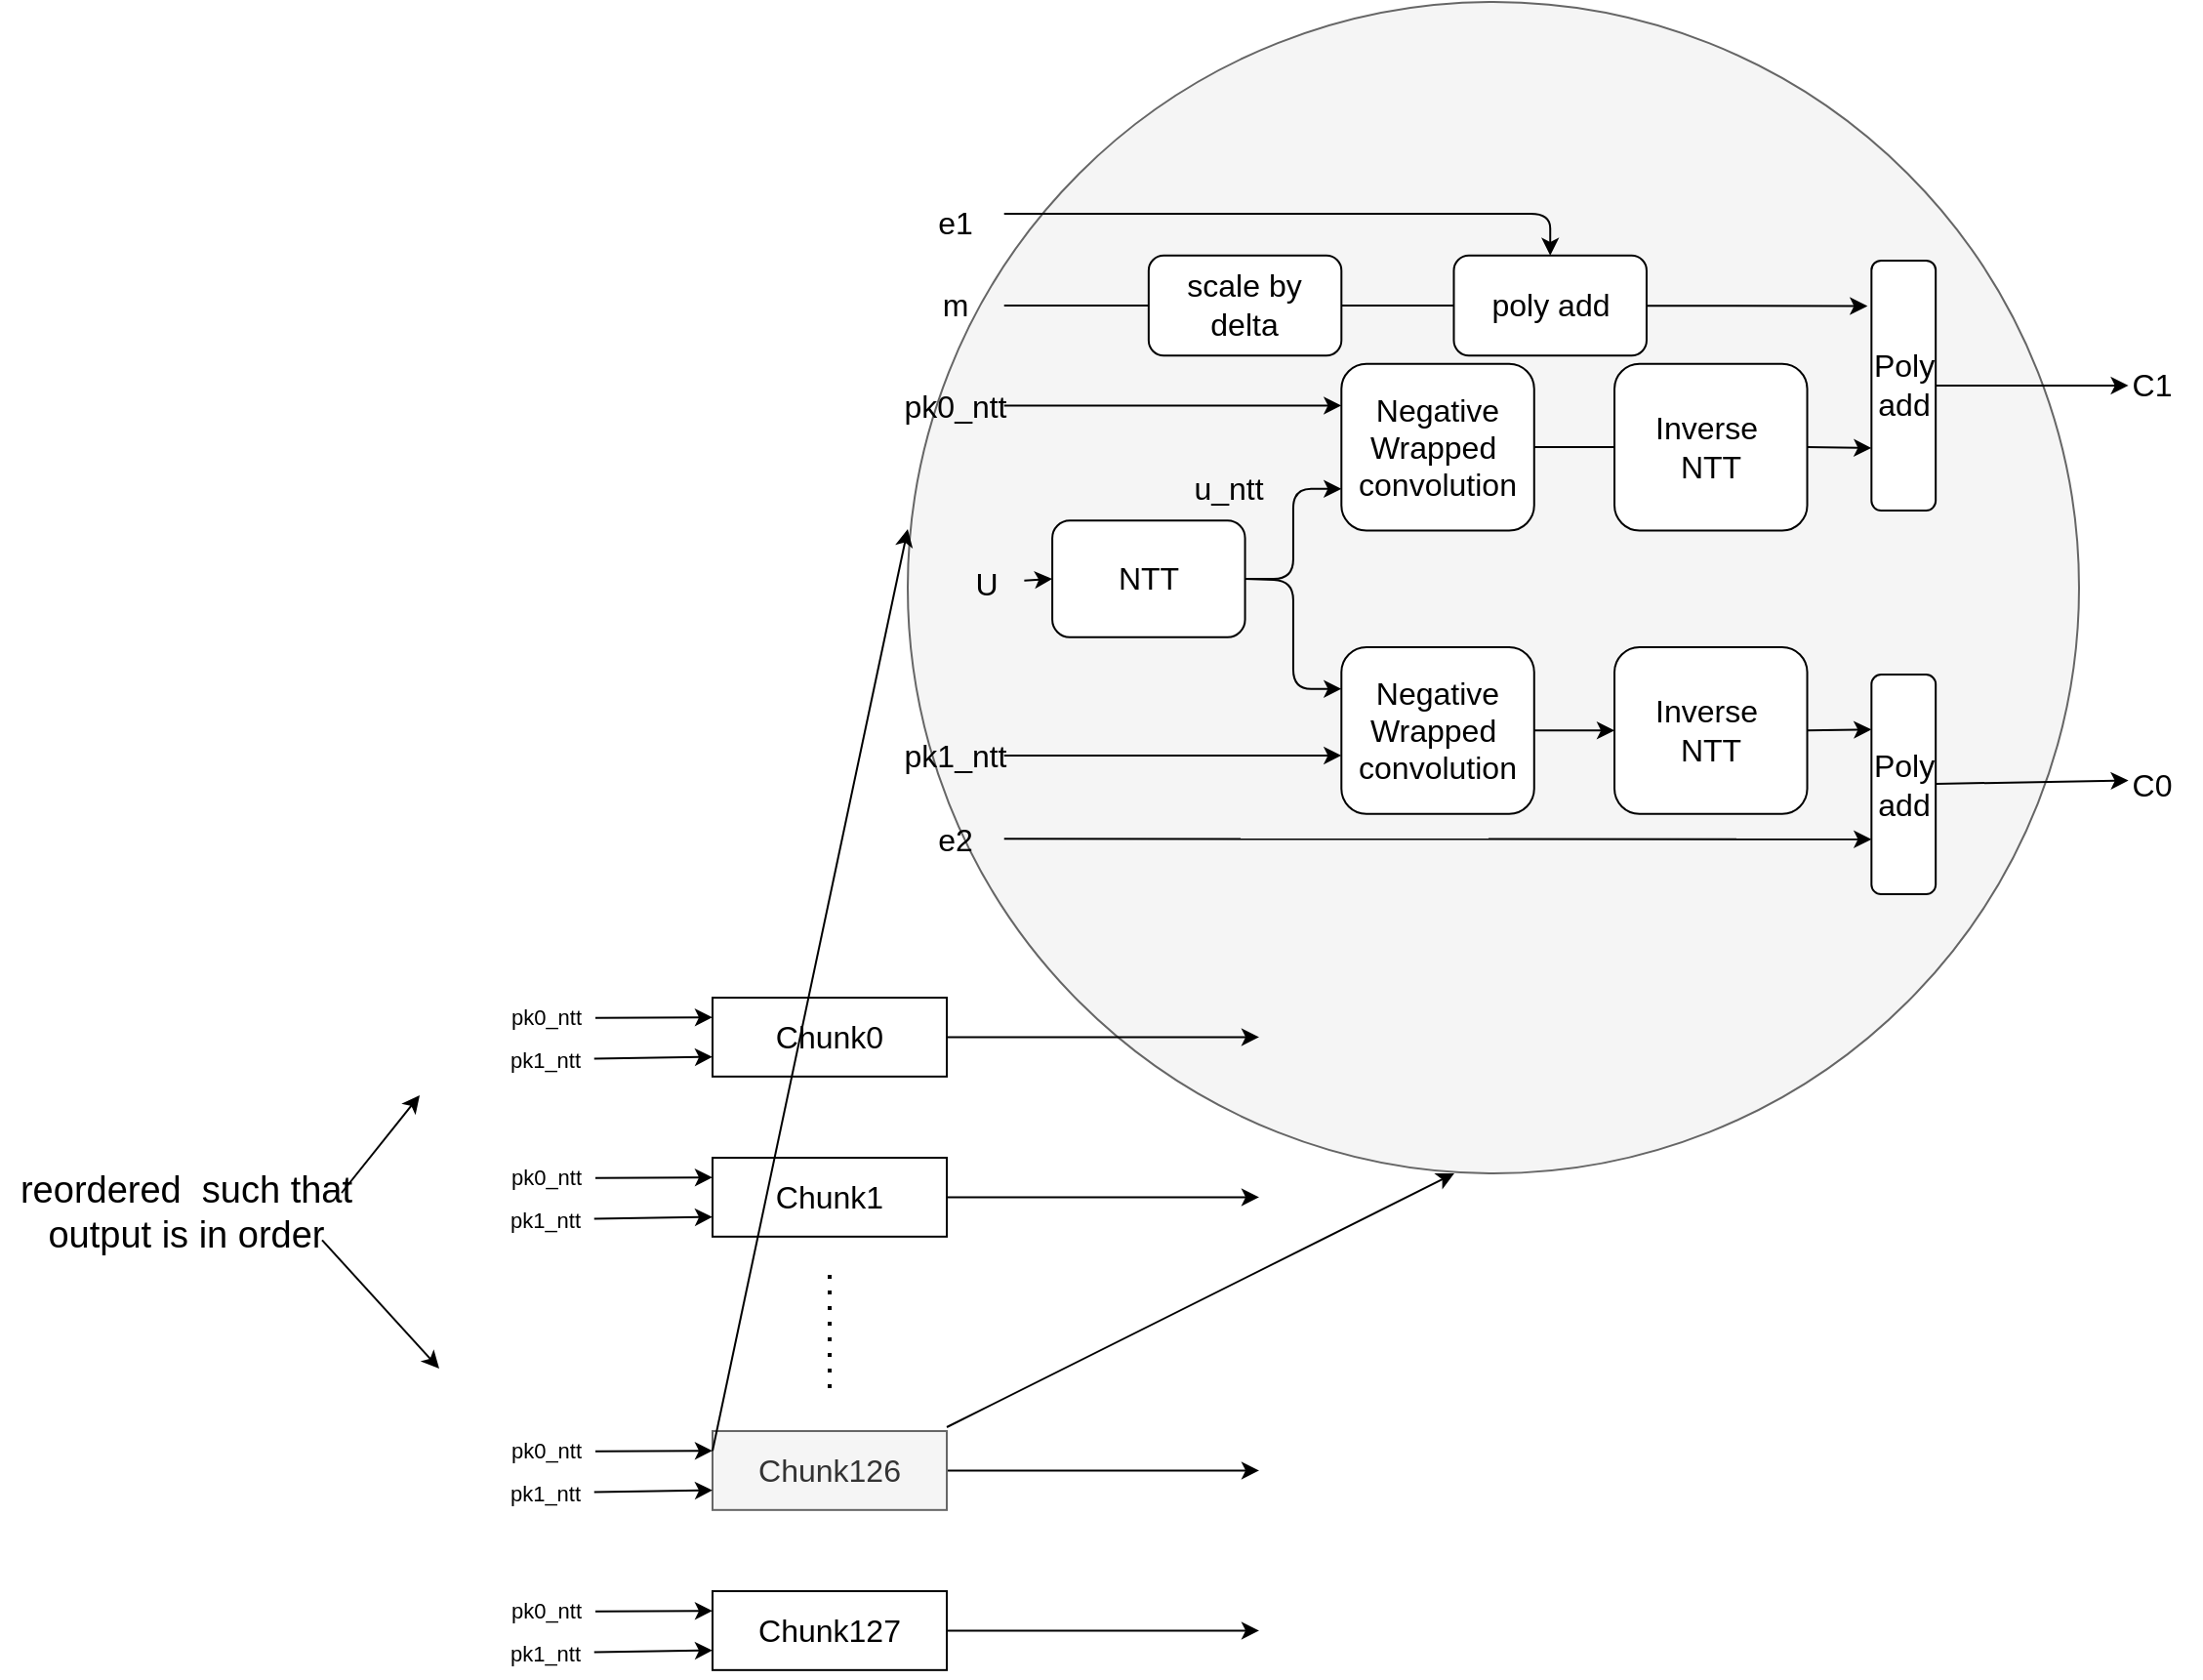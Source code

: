 <mxfile>
    <diagram id="xaRmOzxselG4cbCUnS4W" name="Page-1">
        <mxGraphModel dx="4161" dy="2075" grid="1" gridSize="10" guides="1" tooltips="1" connect="1" arrows="1" fold="1" page="1" pageScale="1" pageWidth="1169" pageHeight="827" math="0" shadow="0">
            <root>
                <mxCell id="0"/>
                <mxCell id="1" parent="0"/>
                <mxCell id="49" value="" style="group;fontSize=16;" vertex="1" connectable="0" parent="1">
                    <mxGeometry x="-740" y="50" width="662.089" height="500" as="geometry"/>
                </mxCell>
                <mxCell id="138" value="" style="ellipse;whiteSpace=wrap;html=1;aspect=fixed;fontSize=19;fillColor=#f5f5f5;fontColor=#333333;strokeColor=#666666;" vertex="1" parent="49">
                    <mxGeometry y="-100" width="600" height="600" as="geometry"/>
                </mxCell>
                <mxCell id="18" value="NTT" style="rounded=1;whiteSpace=wrap;html=1;fontSize=16;" vertex="1" parent="49">
                    <mxGeometry x="74.051" y="165.61" width="98.734" height="59.756" as="geometry"/>
                </mxCell>
                <mxCell id="14" style="edgeStyle=none;html=1;fontSize=16;" edge="1" parent="49" source="2">
                    <mxGeometry relative="1" as="geometry">
                        <mxPoint x="419.62" y="128.049" as="targetPoint"/>
                    </mxGeometry>
                </mxCell>
                <mxCell id="2" value="Negative Wrapped&amp;nbsp;&lt;br style=&quot;font-size: 16px;&quot;&gt;convolution" style="rounded=1;whiteSpace=wrap;html=1;fontSize=16;" vertex="1" parent="49">
                    <mxGeometry x="222.152" y="85.366" width="98.734" height="85.366" as="geometry"/>
                </mxCell>
                <mxCell id="10" value="" style="endArrow=classic;html=1;entryX=0;entryY=0.25;entryDx=0;entryDy=0;exitX=1;exitY=0.5;exitDx=0;exitDy=0;fontSize=16;" edge="1" parent="49" source="11" target="2">
                    <mxGeometry width="50" height="50" relative="1" as="geometry">
                        <mxPoint x="172.785" y="106.707" as="sourcePoint"/>
                        <mxPoint x="263.291" y="153.659" as="targetPoint"/>
                    </mxGeometry>
                </mxCell>
                <mxCell id="11" value="pk0_ntt" style="text;html=1;strokeColor=none;fillColor=none;align=center;verticalAlign=middle;whiteSpace=wrap;rounded=0;fontSize=16;" vertex="1" parent="49">
                    <mxGeometry y="93.902" width="49.367" height="25.61" as="geometry"/>
                </mxCell>
                <mxCell id="13" style="edgeStyle=none;html=1;entryX=0;entryY=0.75;entryDx=0;entryDy=0;exitX=1;exitY=0.5;exitDx=0;exitDy=0;fontSize=16;" edge="1" parent="49" source="18" target="2">
                    <mxGeometry relative="1" as="geometry">
                        <Array as="points">
                            <mxPoint x="197.468" y="195.488"/>
                            <mxPoint x="197.468" y="149.39"/>
                        </Array>
                    </mxGeometry>
                </mxCell>
                <mxCell id="12" value="u_ntt" style="text;html=1;strokeColor=none;fillColor=none;align=center;verticalAlign=middle;whiteSpace=wrap;rounded=0;fontSize=16;" vertex="1" parent="49">
                    <mxGeometry x="139.873" y="136.585" width="49.367" height="25.61" as="geometry"/>
                </mxCell>
                <mxCell id="15" value="Inverse&amp;nbsp;&lt;br style=&quot;font-size: 16px;&quot;&gt;NTT" style="rounded=1;whiteSpace=wrap;html=1;fontSize=16;" vertex="1" parent="49">
                    <mxGeometry x="362.025" y="85.366" width="98.734" height="85.366" as="geometry"/>
                </mxCell>
                <mxCell id="16" value="" style="endArrow=classic;html=1;exitX=1;exitY=0.5;exitDx=0;exitDy=0;entryX=0;entryY=0.75;entryDx=0;entryDy=0;fontSize=16;" edge="1" parent="49" source="15" target="21">
                    <mxGeometry width="50" height="50" relative="1" as="geometry">
                        <mxPoint x="493.671" y="230.488" as="sourcePoint"/>
                        <mxPoint x="567.722" y="128.049" as="targetPoint"/>
                    </mxGeometry>
                </mxCell>
                <mxCell id="19" value="" style="endArrow=classic;html=1;entryX=0;entryY=0.5;entryDx=0;entryDy=0;fontSize=16;" edge="1" parent="49" source="20" target="18">
                    <mxGeometry width="50" height="50" relative="1" as="geometry">
                        <mxPoint x="65.823" y="230.488" as="sourcePoint"/>
                        <mxPoint x="287.975" y="170.732" as="targetPoint"/>
                    </mxGeometry>
                </mxCell>
                <mxCell id="20" value="U" style="text;html=1;align=center;verticalAlign=middle;resizable=0;points=[];autosize=1;strokeColor=none;fillColor=none;fontSize=16;" vertex="1" parent="49">
                    <mxGeometry x="19.684" y="182.683" width="40" height="30" as="geometry"/>
                </mxCell>
                <mxCell id="37" style="edgeStyle=none;html=1;fontSize=16;" edge="1" parent="49" source="21">
                    <mxGeometry relative="1" as="geometry">
                        <mxPoint x="625.316" y="96.463" as="targetPoint"/>
                    </mxGeometry>
                </mxCell>
                <mxCell id="21" value="Poly add" style="rounded=1;whiteSpace=wrap;html=1;fontSize=16;" vertex="1" parent="49">
                    <mxGeometry x="493.671" y="32.439" width="32.911" height="128.049" as="geometry"/>
                </mxCell>
                <mxCell id="22" value="Negative Wrapped&amp;nbsp;&lt;br style=&quot;font-size: 16px;&quot;&gt;convolution" style="rounded=1;whiteSpace=wrap;html=1;fontSize=16;" vertex="1" parent="49">
                    <mxGeometry x="222.152" y="230.488" width="98.734" height="85.366" as="geometry"/>
                </mxCell>
                <mxCell id="23" style="edgeStyle=none;html=1;exitX=1;exitY=0.5;exitDx=0;exitDy=0;entryX=0;entryY=0.25;entryDx=0;entryDy=0;fontSize=16;" edge="1" parent="49" source="18" target="22">
                    <mxGeometry relative="1" as="geometry">
                        <Array as="points">
                            <mxPoint x="197.468" y="196.341"/>
                            <mxPoint x="197.468" y="251.829"/>
                        </Array>
                    </mxGeometry>
                </mxCell>
                <mxCell id="25" value="" style="endArrow=classic;html=1;entryX=0;entryY=0.25;entryDx=0;entryDy=0;exitX=1;exitY=0.5;exitDx=0;exitDy=0;fontSize=16;" edge="1" parent="49" source="26">
                    <mxGeometry width="50" height="50" relative="1" as="geometry">
                        <mxPoint x="172.785" y="285.976" as="sourcePoint"/>
                        <mxPoint x="222.152" y="285.976" as="targetPoint"/>
                    </mxGeometry>
                </mxCell>
                <mxCell id="26" value="pk1_ntt" style="text;html=1;strokeColor=none;fillColor=none;align=center;verticalAlign=middle;whiteSpace=wrap;rounded=0;fontSize=16;" vertex="1" parent="49">
                    <mxGeometry y="273.171" width="49.367" height="25.61" as="geometry"/>
                </mxCell>
                <mxCell id="27" value="Inverse&amp;nbsp;&lt;br style=&quot;font-size: 16px;&quot;&gt;NTT" style="rounded=1;whiteSpace=wrap;html=1;fontSize=16;" vertex="1" parent="49">
                    <mxGeometry x="362.025" y="230.488" width="98.734" height="85.366" as="geometry"/>
                </mxCell>
                <mxCell id="28" style="edgeStyle=none;html=1;exitX=1;exitY=0.5;exitDx=0;exitDy=0;entryX=0;entryY=0.5;entryDx=0;entryDy=0;fontSize=16;" edge="1" parent="49" source="22" target="27">
                    <mxGeometry relative="1" as="geometry"/>
                </mxCell>
                <mxCell id="38" style="edgeStyle=none;html=1;fontSize=16;" edge="1" parent="49" source="29">
                    <mxGeometry relative="1" as="geometry">
                        <mxPoint x="625.316" y="298.78" as="targetPoint"/>
                    </mxGeometry>
                </mxCell>
                <mxCell id="29" value="Poly add" style="rounded=1;whiteSpace=wrap;html=1;fontSize=16;" vertex="1" parent="49">
                    <mxGeometry x="493.67" y="244.56" width="32.91" height="112.44" as="geometry"/>
                </mxCell>
                <mxCell id="31" style="edgeStyle=none;html=1;exitX=1;exitY=0.5;exitDx=0;exitDy=0;entryX=0;entryY=0.25;entryDx=0;entryDy=0;fontSize=16;" edge="1" parent="49" source="27" target="29">
                    <mxGeometry relative="1" as="geometry"/>
                </mxCell>
                <mxCell id="32" value="" style="endArrow=classic;html=1;entryX=-0.061;entryY=0.182;entryDx=0;entryDy=0;entryPerimeter=0;startArrow=none;fontSize=16;" edge="1" parent="49" source="39" target="21">
                    <mxGeometry width="50" height="50" relative="1" as="geometry">
                        <mxPoint x="49.367" y="55.488" as="sourcePoint"/>
                        <mxPoint x="287.975" y="179.268" as="targetPoint"/>
                    </mxGeometry>
                </mxCell>
                <mxCell id="33" value="m" style="text;html=1;strokeColor=none;fillColor=none;align=center;verticalAlign=middle;whiteSpace=wrap;rounded=0;fontSize=16;" vertex="1" parent="49">
                    <mxGeometry y="42.683" width="49.367" height="25.61" as="geometry"/>
                </mxCell>
                <mxCell id="36" value="" style="endArrow=none;html=1;entryX=0;entryY=0.5;entryDx=0;entryDy=0;fontSize=16;" edge="1" parent="49" target="34">
                    <mxGeometry width="50" height="50" relative="1" as="geometry">
                        <mxPoint x="49.367" y="55.488" as="sourcePoint"/>
                        <mxPoint x="491.663" y="55.744" as="targetPoint"/>
                    </mxGeometry>
                </mxCell>
                <mxCell id="34" value="scale by delta" style="rounded=1;whiteSpace=wrap;html=1;fontSize=16;" vertex="1" parent="49">
                    <mxGeometry x="123.418" y="29.878" width="98.734" height="51.22" as="geometry"/>
                </mxCell>
                <mxCell id="40" value="" style="endArrow=none;html=1;entryX=0;entryY=0.5;entryDx=0;entryDy=0;startArrow=none;fontSize=16;" edge="1" parent="49" source="34" target="39">
                    <mxGeometry width="50" height="50" relative="1" as="geometry">
                        <mxPoint x="222.152" y="55.527" as="sourcePoint"/>
                        <mxPoint x="491.663" y="55.744" as="targetPoint"/>
                    </mxGeometry>
                </mxCell>
                <mxCell id="39" value="poly add" style="rounded=1;whiteSpace=wrap;html=1;fontSize=16;" vertex="1" parent="49">
                    <mxGeometry x="279.747" y="29.878" width="98.734" height="51.22" as="geometry"/>
                </mxCell>
                <mxCell id="41" value="" style="endArrow=classic;html=1;entryX=0.5;entryY=0;entryDx=0;entryDy=0;fontSize=16;" edge="1" parent="49" target="39">
                    <mxGeometry width="50" height="50" relative="1" as="geometry">
                        <mxPoint x="49.367" y="8.537" as="sourcePoint"/>
                        <mxPoint x="287.975" y="179.268" as="targetPoint"/>
                        <Array as="points">
                            <mxPoint x="329.114" y="8.537"/>
                        </Array>
                    </mxGeometry>
                </mxCell>
                <mxCell id="42" value="e1" style="text;html=1;strokeColor=none;fillColor=none;align=center;verticalAlign=middle;whiteSpace=wrap;rounded=0;fontSize=16;" vertex="1" parent="49">
                    <mxGeometry width="49.367" height="25.61" as="geometry"/>
                </mxCell>
                <mxCell id="44" style="edgeStyle=none;html=1;entryX=0;entryY=0.75;entryDx=0;entryDy=0;fontSize=16;" edge="1" parent="49" source="43" target="29">
                    <mxGeometry relative="1" as="geometry"/>
                </mxCell>
                <mxCell id="43" value="e2" style="text;html=1;strokeColor=none;fillColor=none;align=center;verticalAlign=middle;whiteSpace=wrap;rounded=0;fontSize=16;" vertex="1" parent="49">
                    <mxGeometry y="315.854" width="49.367" height="25.61" as="geometry"/>
                </mxCell>
                <mxCell id="47" value="C1" style="text;html=1;align=center;verticalAlign=middle;resizable=0;points=[];autosize=1;strokeColor=none;fillColor=none;fontSize=16;" vertex="1" parent="49">
                    <mxGeometry x="617.089" y="81.098" width="40" height="30" as="geometry"/>
                </mxCell>
                <mxCell id="48" value="C0" style="text;html=1;align=center;verticalAlign=middle;resizable=0;points=[];autosize=1;strokeColor=none;fillColor=none;fontSize=16;" vertex="1" parent="49">
                    <mxGeometry x="617.091" y="285.856" width="40" height="30" as="geometry"/>
                </mxCell>
                <mxCell id="60" value="" style="group" vertex="1" connectable="0" parent="1">
                    <mxGeometry x="-840" y="460" width="280" height="348.41" as="geometry"/>
                </mxCell>
                <mxCell id="56" style="edgeStyle=none;html=1;fontSize=16;" edge="1" parent="60" source="51">
                    <mxGeometry relative="1" as="geometry">
                        <mxPoint x="280" y="20.207" as="targetPoint"/>
                    </mxGeometry>
                </mxCell>
                <mxCell id="51" value="Chunk0" style="rounded=0;whiteSpace=wrap;html=1;fontSize=16;" vertex="1" parent="60">
                    <mxGeometry width="120" height="40.415" as="geometry"/>
                </mxCell>
                <mxCell id="100" style="edgeStyle=none;html=1;fontSize=16;" edge="1" source="101" parent="60">
                    <mxGeometry relative="1" as="geometry">
                        <mxPoint x="280" y="102.207" as="targetPoint"/>
                    </mxGeometry>
                </mxCell>
                <mxCell id="101" value="Chunk1" style="rounded=0;whiteSpace=wrap;html=1;fontSize=16;" vertex="1" parent="60">
                    <mxGeometry y="82" width="120" height="40.415" as="geometry"/>
                </mxCell>
                <mxCell id="102" value="" style="group" vertex="1" connectable="0" parent="60">
                    <mxGeometry x="-110" y="80" width="50" height="46.41" as="geometry"/>
                </mxCell>
                <mxCell id="103" value="" style="group" vertex="1" connectable="0" parent="102">
                    <mxGeometry width="50" height="46.41" as="geometry"/>
                </mxCell>
                <mxCell id="104" value="pk1_ntt" style="text;html=1;strokeColor=none;fillColor=none;align=center;verticalAlign=middle;whiteSpace=wrap;rounded=0;fontSize=11;" vertex="1" parent="103">
                    <mxGeometry y="20.801" width="49.367" height="25.61" as="geometry"/>
                </mxCell>
                <mxCell id="105" value="pk0_ntt" style="text;html=1;strokeColor=none;fillColor=none;align=center;verticalAlign=middle;whiteSpace=wrap;rounded=0;fontSize=11;" vertex="1" parent="103">
                    <mxGeometry width="50" height="24.8" as="geometry"/>
                </mxCell>
                <mxCell id="106" style="edgeStyle=none;html=1;entryX=0;entryY=0.75;entryDx=0;entryDy=0;fontSize=16;" edge="1" parent="60" source="104" target="101">
                    <mxGeometry relative="1" as="geometry"/>
                </mxCell>
                <mxCell id="107" style="edgeStyle=none;html=1;entryX=0;entryY=0.25;entryDx=0;entryDy=0;fontSize=16;" edge="1" parent="60" source="105" target="101">
                    <mxGeometry relative="1" as="geometry"/>
                </mxCell>
                <mxCell id="114" style="edgeStyle=none;html=1;fontSize=16;" edge="1" source="115" parent="60">
                    <mxGeometry relative="1" as="geometry">
                        <mxPoint x="280" y="242.207" as="targetPoint"/>
                    </mxGeometry>
                </mxCell>
                <mxCell id="115" value="Chunk126" style="rounded=0;whiteSpace=wrap;html=1;fontSize=16;fillColor=#f5f5f5;fontColor=#333333;strokeColor=#666666;" vertex="1" parent="60">
                    <mxGeometry y="222" width="120" height="40.415" as="geometry"/>
                </mxCell>
                <mxCell id="116" style="edgeStyle=none;html=1;fontSize=16;" edge="1" source="117" parent="60">
                    <mxGeometry relative="1" as="geometry">
                        <mxPoint x="280" y="324.207" as="targetPoint"/>
                    </mxGeometry>
                </mxCell>
                <mxCell id="117" value="Chunk127" style="rounded=0;whiteSpace=wrap;html=1;fontSize=16;" vertex="1" parent="60">
                    <mxGeometry y="304" width="120" height="40.415" as="geometry"/>
                </mxCell>
                <mxCell id="118" value="" style="group" vertex="1" connectable="0" parent="60">
                    <mxGeometry x="-110" y="302" width="50" height="46.41" as="geometry"/>
                </mxCell>
                <mxCell id="119" value="" style="group" vertex="1" connectable="0" parent="118">
                    <mxGeometry width="50" height="46.41" as="geometry"/>
                </mxCell>
                <mxCell id="120" value="pk1_ntt" style="text;html=1;strokeColor=none;fillColor=none;align=center;verticalAlign=middle;whiteSpace=wrap;rounded=0;fontSize=11;" vertex="1" parent="119">
                    <mxGeometry y="20.801" width="49.367" height="25.61" as="geometry"/>
                </mxCell>
                <mxCell id="121" value="pk0_ntt" style="text;html=1;strokeColor=none;fillColor=none;align=center;verticalAlign=middle;whiteSpace=wrap;rounded=0;fontSize=11;" vertex="1" parent="119">
                    <mxGeometry width="50" height="24.8" as="geometry"/>
                </mxCell>
                <mxCell id="122" style="edgeStyle=none;html=1;entryX=0;entryY=0.75;entryDx=0;entryDy=0;fontSize=16;" edge="1" source="120" target="117" parent="60">
                    <mxGeometry relative="1" as="geometry"/>
                </mxCell>
                <mxCell id="123" style="edgeStyle=none;html=1;entryX=0;entryY=0.25;entryDx=0;entryDy=0;fontSize=16;" edge="1" source="121" target="117" parent="60">
                    <mxGeometry relative="1" as="geometry"/>
                </mxCell>
                <mxCell id="124" value="" style="group" vertex="1" connectable="0" parent="60">
                    <mxGeometry x="-110" y="220" width="50" height="46.41" as="geometry"/>
                </mxCell>
                <mxCell id="125" value="" style="group" vertex="1" connectable="0" parent="124">
                    <mxGeometry width="50" height="46.41" as="geometry"/>
                </mxCell>
                <mxCell id="126" value="pk1_ntt" style="text;html=1;strokeColor=none;fillColor=none;align=center;verticalAlign=middle;whiteSpace=wrap;rounded=0;fontSize=11;" vertex="1" parent="125">
                    <mxGeometry y="20.801" width="49.367" height="25.61" as="geometry"/>
                </mxCell>
                <mxCell id="127" value="pk0_ntt" style="text;html=1;strokeColor=none;fillColor=none;align=center;verticalAlign=middle;whiteSpace=wrap;rounded=0;fontSize=11;" vertex="1" parent="125">
                    <mxGeometry width="50" height="24.8" as="geometry"/>
                </mxCell>
                <mxCell id="128" style="edgeStyle=none;html=1;entryX=0;entryY=0.75;entryDx=0;entryDy=0;fontSize=16;" edge="1" parent="60" source="126" target="115">
                    <mxGeometry relative="1" as="geometry"/>
                </mxCell>
                <mxCell id="129" style="edgeStyle=none;html=1;entryX=0;entryY=0.25;entryDx=0;entryDy=0;fontSize=16;" edge="1" parent="60" source="127" target="115">
                    <mxGeometry relative="1" as="geometry"/>
                </mxCell>
                <mxCell id="80" value="" style="group" vertex="1" connectable="0" parent="1">
                    <mxGeometry x="-950" y="458" width="50" height="46.41" as="geometry"/>
                </mxCell>
                <mxCell id="75" value="" style="group" vertex="1" connectable="0" parent="80">
                    <mxGeometry width="50" height="46.41" as="geometry"/>
                </mxCell>
                <mxCell id="61" value="pk1_ntt" style="text;html=1;strokeColor=none;fillColor=none;align=center;verticalAlign=middle;whiteSpace=wrap;rounded=0;fontSize=11;" vertex="1" parent="75">
                    <mxGeometry y="20.801" width="49.367" height="25.61" as="geometry"/>
                </mxCell>
                <mxCell id="63" value="pk0_ntt" style="text;html=1;strokeColor=none;fillColor=none;align=center;verticalAlign=middle;whiteSpace=wrap;rounded=0;fontSize=11;" vertex="1" parent="75">
                    <mxGeometry width="50" height="24.8" as="geometry"/>
                </mxCell>
                <mxCell id="62" style="edgeStyle=none;html=1;entryX=0;entryY=0.75;entryDx=0;entryDy=0;fontSize=16;" edge="1" parent="80" source="61" target="51">
                    <mxGeometry relative="1" as="geometry"/>
                </mxCell>
                <mxCell id="64" style="edgeStyle=none;html=1;entryX=0;entryY=0.25;entryDx=0;entryDy=0;fontSize=16;" edge="1" parent="80" source="63" target="51">
                    <mxGeometry relative="1" as="geometry"/>
                </mxCell>
                <mxCell id="130" value="" style="endArrow=classic;html=1;fontSize=11;" edge="1" parent="1">
                    <mxGeometry width="50" height="50" relative="1" as="geometry">
                        <mxPoint x="-1030" y="560" as="sourcePoint"/>
                        <mxPoint x="-990" y="510" as="targetPoint"/>
                    </mxGeometry>
                </mxCell>
                <mxCell id="131" value="" style="endArrow=classic;html=1;fontSize=11;" edge="1" parent="1">
                    <mxGeometry width="50" height="50" relative="1" as="geometry">
                        <mxPoint x="-1040" y="584.21" as="sourcePoint"/>
                        <mxPoint x="-980" y="650" as="targetPoint"/>
                    </mxGeometry>
                </mxCell>
                <mxCell id="132" value="" style="endArrow=none;dashed=1;html=1;dashPattern=1 3;strokeWidth=2;fontSize=11;" edge="1" parent="1">
                    <mxGeometry width="50" height="50" relative="1" as="geometry">
                        <mxPoint x="-780" y="660" as="sourcePoint"/>
                        <mxPoint x="-780" y="600" as="targetPoint"/>
                    </mxGeometry>
                </mxCell>
                <mxCell id="133" value="reordered&amp;nbsp; such that &lt;br style=&quot;font-size: 19px;&quot;&gt;output is in order" style="text;html=1;align=center;verticalAlign=middle;resizable=0;points=[];autosize=1;strokeColor=none;fillColor=none;fontSize=19;" vertex="1" parent="1">
                    <mxGeometry x="-1205" y="540" width="190" height="60" as="geometry"/>
                </mxCell>
                <mxCell id="134" value="" style="endArrow=classic;html=1;fontSize=19;exitX=0;exitY=0.25;exitDx=0;exitDy=0;" edge="1" parent="1" source="115">
                    <mxGeometry width="50" height="50" relative="1" as="geometry">
                        <mxPoint x="-830" y="540" as="sourcePoint"/>
                        <mxPoint x="-740" y="220" as="targetPoint"/>
                    </mxGeometry>
                </mxCell>
                <mxCell id="137" style="edgeStyle=none;html=1;fontSize=19;" edge="1" parent="1">
                    <mxGeometry relative="1" as="geometry">
                        <mxPoint x="-460" y="550" as="targetPoint"/>
                        <mxPoint x="-720" y="680" as="sourcePoint"/>
                    </mxGeometry>
                </mxCell>
            </root>
        </mxGraphModel>
    </diagram>
</mxfile>